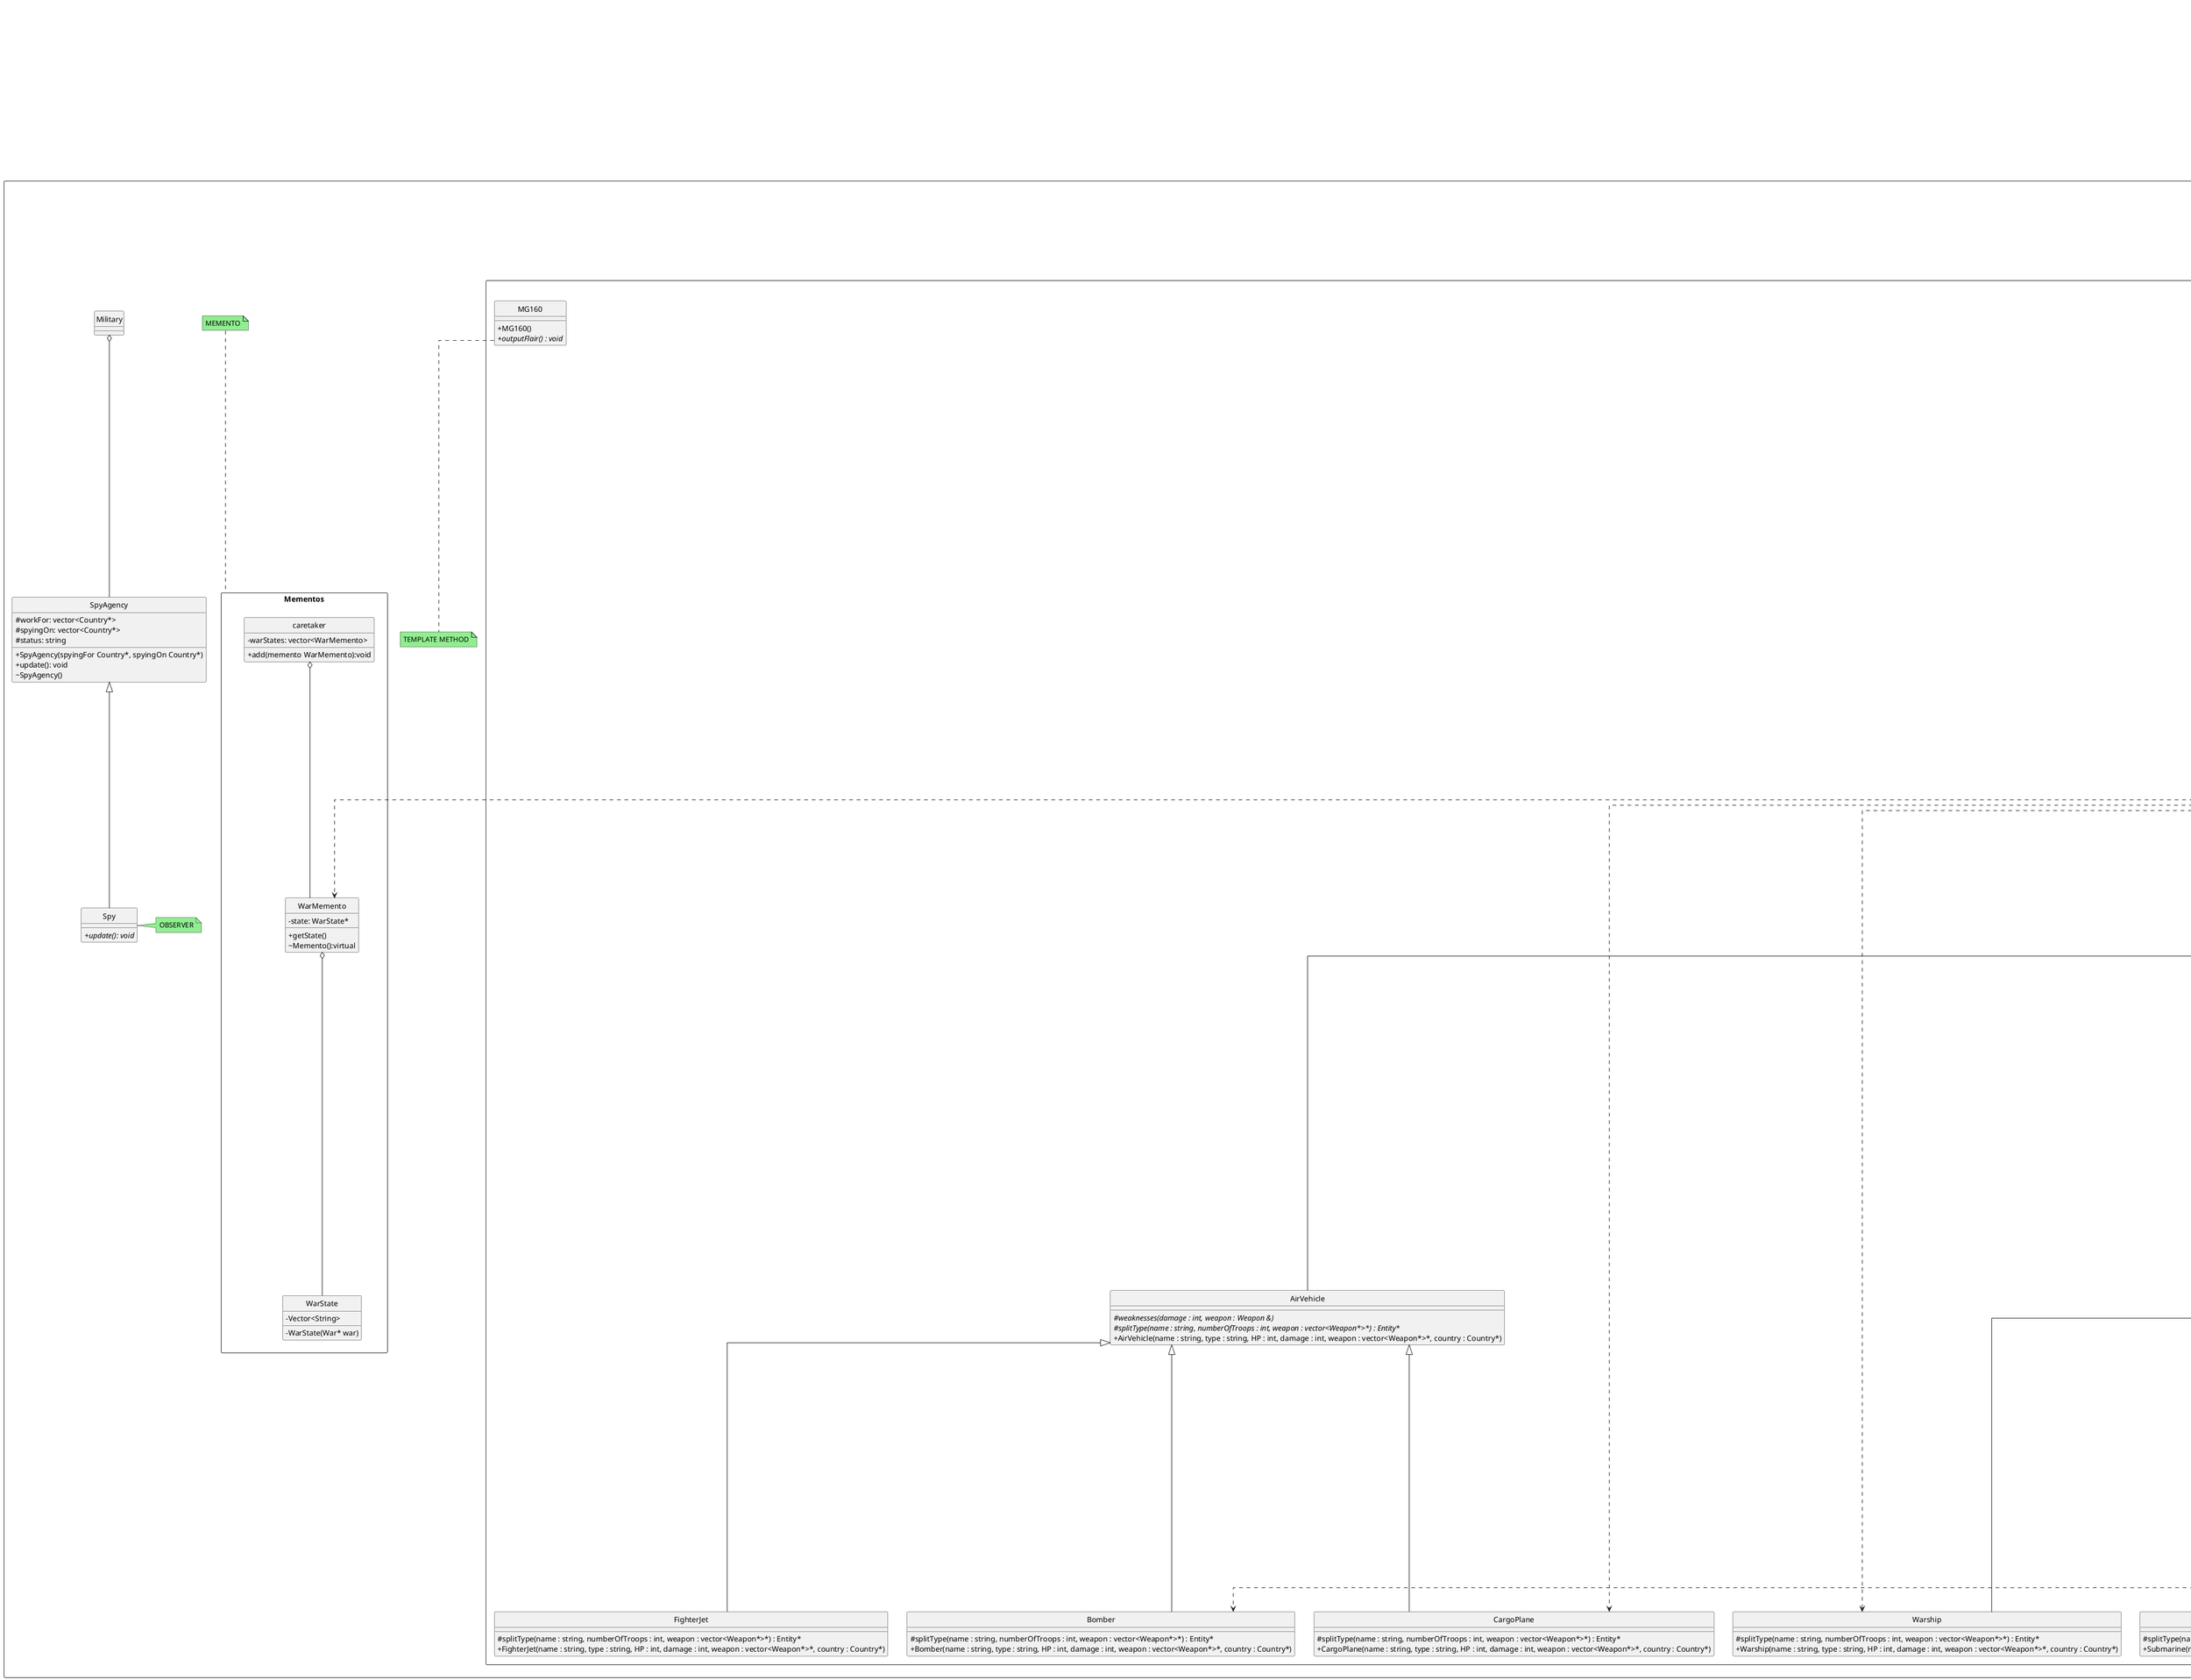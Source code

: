 !include <font-awesome/common>
@startuml Rhodey Class Diagram
skinparam classAttributeIconSize 0
title Rhodey War Simulator
hide circle
skinparam linetype ortho

' ===== CLASSES =====

rectangle UI as UI {
    class UI {
        - war : War*
        + UI(war : War*)
        + executeDispute() : void
        + render() : void
        + simSetup() : void
        + startSim() : void
    }
}
note bottom of UI #lightblue : USER INTERFACE

rectangle "AllianceGroups" {
    class Alliance {
        - name : string
        - teamA = false : bool
        - members : vector<Country *>
        - first : static int
        - enemyAlliance : Alliance*
        + Alliance(name :; string, teamA : bool)
        + add(Country* ) : void
        + print() : void
        + setEnemyAlliance(enemyAlliance : Alliance*) : void
        + getMembers() : vector<Country*>
        + isTeamA() : bool 
        + containsCountry(country : Country*) : bool
        + getAllianceNames() : vector<Country*>
        + getMemberModuloSize(modIndex) : Country*
        + getIthCountry(index : int) : Country*
        + getEnemyAlliance() : Alliance*
        + numCountries() : int
    }

    class Country {
        - map : Map*
        - name : string
        - strategy : BattleStrategy*
        - population : int
        - economy : double
        - resources : double
        - research : double
        - aggressiveness : double
        - goalRating : double
        - numSpies : double
        - numTroops : int
        - numVehicles : int
        - numEnemyRegions : int
        + morale : double
        + Country(name : string)
        + Country(name : string, map : Map*)
        ~Country
        + getName() : string
        + takeTurn() : void
        + generatePersonalityMatrix() : void
        + generateValueMatrix() : Eigen::MatrixXd
        + generateRandomNums() : double*
        + setStrategy() : void
        + decideStrategy() : void
        + getFormattedStats() : vector<std::string>
        + getAlliance() : Alliance *
        + getCountriesBeingSpiedOn() : vector<std::pair<Country*, double>>*
        + getMorale() : double
        + getEconomy() : double
        + getPopulation() : int
        + getResearch() : double
        + getGoalRating() : double
        + getAggressiveness() : double
        + getResources() : double
        + getNumSpies() : int
        + getNumTroops() : int
        + getNumVehicles() : int
        + getNumEnemyRegions() : int
        + setMorale(morale : double) : void
        + setEconomy(economy : double) : void
        + setPopulation(population : double) : void
        + setResearch(research : double) : void
        + setGoalRating(goalRating : double) : void
        + setAggressiveness(aggressiveness : double) : void
        + setResources(resources : double) : void
        + setNumSpies(spies : double) : void
        + setNumTroops(numTroops : double) : void
        + setNumVehicles(numVehicles : double) : void
        + setNumEnemyRegions(EnemyRegions : double) : void
    }

    class Observable{
        - countriesThatAreSpyingOnMe : vector<Country*>
        - countryBeingSpiedOn : Country*
        + spyOnCountry(country : Country*) : void
        + alertSpyCountries() : void
        + recieveIntel(countryBeingSpiedOn : Country*)
    }
}

rectangle MapRegions{
    class Region {
        - name: string
        - uuid : UUID
        - coords : MapCoords
        - possessor : Country*
        + Region(possessor : Country*)
        + Region(name : string, xCoord : int, yCoord : int, possessor : Country*)
        + Region(xCoord : int, yCoord : int, possessor : Country*)
        + getUUID() : UUID
        + getRegionName() : string
        + getCoords() : MapCoords
        + setRegionCoords(xCoord : int, yCoord : int) : void
        + getPossessor() : Country*
        + setPossessor(possessor : Country*) : void
    }

    class Map {
        - regions : std::map<regionUUID, Region*>
        - travelDifficultyField_allianceA : scalarField2D
        - travelDifficultyField_allianceB : scalarField2D
        - occupancyTable : OccupancyTable*
        - distToRegion(x : int, y : int, r : Region*) : static float
        - randomInitializeRegions(numRegions : int, allCountries : vector<Country*>) : void
        - recalculateTravelFields() : void 
        + numRegions = 10 : static const unsigned int
        + mapW = 100 : static const unsigned int
        + mapH = 100 : static const unsigned int
        + Map(allCountries : vector<Country*>, testing = false : bool)
        ~Map()
        + getAllAvailableRegionsForAttack(Country *) : vector<Region*>
        + getTravelFieldA() : scalarField2D
        + getTravelFieldB() : scalarField2D
        + getRegionLocations() : vector<MapCoords>
        + getCurrentMapData() : MapData
        + getRegionAt(x : int, y : int) : Region*
        + getTravelDifficulty(from : MapCoords, to : MapCoords, weAreTeamA : bool) : float
        + getOccupancyTable() : OccupancyTable*
        + getEnemyRatioInRegion(region : Region*, teamA : bool)
        + getRegionsOwnedBy(country : Country*) : vector<Region*>
        + getRegionsOwnedBy(teamA : bool) : vector<Region*>
        + getRegionWithHighestEnemyRatio(teamA : bool) : Region*
        + makeMemento() : MapMemento*
        + setMemento(mem : MapMemento*) : void
    }
}



rectangle "War " as War {

    class Simulation {
        + Simulation()
        {static} - uniqueInstance: Simulation*
        # Simulation()
        #~Simulation()
        #Simulation(Simulation &)
        #=(Simulation &) : Simulation &
        - view: UIView*
        - war: War*
        - playerName: string
        ~Simulation()

    }

    class War{
        - warPhase : WarPhase*
        - map : Map*
        - frameCount : int
        + War()
        ~ War()
        + teamA : Alliance*
        + teamB : Alliance*
        + warState : static string
        + warStateDesc : static string
        + warStateThumbnail : static vector<string>
        + warStateThumbnailFrameCount : static int
        + warStateThumbnailColor : static ftxui::Color
        + step() : void
        + onEvent(e : ftxui::Event) : bool
        + transitionTo(warPhase : WarPhase*);
        + addCountryToSideA(country : Country*)
        + addCountryToSideB(country : Country*)
        + getSideCountryIsOn(country : Country*)
        + getAllCountries() : vector<Country*>
        + changeState() : void
        + start() : void
        + isOver() : bool
        + getMap() : Map*
    }



    class WarPhases {
        {abstract} + handleWarChange(war : War*) : void
        {abstract} + getCurrentWarState() : string
        + thumbnail : string
        + warPhase : phase
    }

    class Dispute {
        + Dispute()
        + handleWarChange(war : War*) : void
        + getCurrentWarState() : string
    }

    class Conflict {
        + Conflict()
        + handleWarChange(war : War*) : void
        + getCurrentWarState() : string
    }

    class Hostilities {
        + Hostilities()
        + handleWarChange(war : War*) : void
        + getCurrentWarState() : string
    }

    class PostWar {
        + PostWar()
        + handleWarChange(war : War*) : void
        + getCurrentWarState() : string
    }

    class DisputeSettled {
        + DisputeSettled()
        + handleWarChange(war : War*) : void
        + getCurrentWarState() : string
    }
    note bottom #lightgreen : STATE
}
note top of War #lightgreen : SINGLETON



rectangle Spies {

    class SpyAgency {
        # workFor: vector<Country*>
        # spyingOn: vector<Country*>
        # status: string
        + SpyAgency(spyingFor Country*, spyingOn Country*)
        + update(): void
        ~SpyAgency()
    }

    class Spy {
        {abstract} + update(): void
    }
    note right #lightgreen : OBSERVER






'==== Factory method ===='
rectangle "Factories" {
class UnitFactory{
    # name: string
    # num: int
    # _con : Country*
    # w1 : vector<Weapon*>*
    # w2 : vector<Weapon*>*
    # w3 : vector<Weapon*>*
    # w4 : vector<Weapon*>*
    # w5 : vector<Weapon*>*
    # w6 : vector<Weapon*>*
    # e : Entity*
    ~ unitFactory()
    + {abstract} makeUnit(name : string, int : num, weapons : vector<Weapon*>*): Entity*

}

class VehicleFactory {
    + VehicleFactory(name : string, int : num, vehicle : VehicleType, con : Country*)
    ~ VehicleFactory()
    + makeUnit(): Entity*
}

class TroopFactory {
    + TroopFactory(name : string, int : num, con : Country*)
    ~ TruckFactory()
    + makeUnit(): Entity*
}

enum VehicleType {
    <<enumeration>>
    Truck
    Tank
    Carrier
    CargoShip
    Warship
    Submarine
    FighterJet
    Bomber
    CargoPlane
}

enum WeaponType {
    <<enumeration>>
    Bazooka
    Sniper
    Sniper50
    Pistol
    AR
    SMG
    DualBuretter
    Ak47
    Bomb
    Cannon
    Torpedo
    Missile
    MG160
}
}
note bottom #lightgreen : ABSTRACT FACTORY

class Battle {
- country: Country*
- Region: Region*
- attackingForces: Forces**
- defendingForces: Forces**
+ Battle(Forces~**, Forces~**, Region*, Country*)
+ start(): void
+ end(): void
~Battle()
}


'==== Entities ===='
rectangle "Entities" {

class Entity {
    # name: string
    # type : string
    # bool defending
    # hp: int
    # dmg: int
    # weapons : vector<Weapon*>*
    # terrainHandling : int
    # uuid : UUID
    # country : Country*
    # getAndSetDefense();
    {abstract} # splitType(name : string, numberOfTroops : int, weapon : vector<Weapon*>*) : Entity*
    {abstract} # weaknesses(damage : int, weapon : Weapon &)
    + Entity(name : string, type : string, HP : int, damage : int, weapon : vector<Weapon*>*, country : Country*)
    {abstract} ~ Entity()
    {abstract} + getCarryingCapacity() : int
    {abstract} + getTerrainHandling() : int
    + attack(defender : Entity &) : void
    + assignWeapon(weapon : Weapon &) : void
    + update() : void
    + getWeapon() : vector<Weapon*>*
    + getAmount() : int
    + getCountry() : COuntry *
    + getDefenseStatus() : bool
    + getName() : string
    + getUUID() : UUID
    + getType() : string
    + split(numberOfEntities : int) : Entity*
    + absorb(entity : Entity*) : void
}
note bottom #lightgreen : PROTOTYPE

class Vehicle {
    # capacity: int
    {abstract} # splitType(name : string, numberOfTroops : int, weapon : vector<Weapon*>*) : Entity*
    + Vehicle(name : string, type : string, HP : int, damage : int, weapon : vector<Weapon*>*, country : Country*)
    + getCarryingCapacity() : int
    + getTerrainHandling() : int
}

class GroundVehicle {
    {abstract} # weaknesses(damage : int, weapon : Weapon &)
    {abstract} # splitType(name : string, numberOfTroops : int, weapon : vector<Weapon*>*) : Entity*
    + GroundVehicle(name : string, type : string, HP : int, damage : int, weapon : vector<Weapon*>*, country : Country*)
}

class Truck {
    # splitType(name : string, numberOfTroops : int, weapon : vector<Weapon*>*) : Entity*
    + Truck(name : string, type : string, HP : int, damage : int, weapon : vector<Weapon*>*, country : Country*)
}

class Tank {
    # splitType(name : string, numberOfTroops : int, weapon : vector<Weapon*>*) : Entity*
    + Tank(name : string, type : string, HP : int, damage : int, weapon : vector<Weapon*>*, country : Country*)
}

class AirVehicle {
    {abstract} # weaknesses(damage : int, weapon : Weapon &)
    {abstract} # splitType(name : string, numberOfTroops : int, weapon : vector<Weapon*>*) : Entity*
    + AirVehicle(name : string, type : string, HP : int, damage : int, weapon : vector<Weapon*>*, country : Country*)
}

class FighterJet {
    # splitType(name : string, numberOfTroops : int, weapon : vector<Weapon*>*) : Entity*
    + FighterJet(name : string, type : string, HP : int, damage : int, weapon : vector<Weapon*>*, country : Country*)
}

class Bomber {
    # splitType(name : string, numberOfTroops : int, weapon : vector<Weapon*>*) : Entity*
    + Bomber(name : string, type : string, HP : int, damage : int, weapon : vector<Weapon*>*, country : Country*)
}

class CargoPlane {
    # splitType(name : string, numberOfTroops : int, weapon : vector<Weapon*>*) : Entity*
    + CargoPlane(name : string, type : string, HP : int, damage : int, weapon : vector<Weapon*>*, country : Country*)
}

class WaterVehicle {
    {abstract} # weaknesses(damage : int, weapon : Weapon &)
    {abstract} # splitType(name : string, numberOfTroops : int, weapon : vector<Weapon*>*) : Entity*
    + WaterVehicle(name : string, type : string, HP : int, damage : int, weapon : vector<Weapon*>*, country : Country*)
}

class CargoShip {
    # splitType(name : string, numberOfTroops : int, weapon : vector<Weapon*>*) : Entity*
    + class CargoShip(name : string, type : string, HP : int, damage : int, weapon : vector<Weapon*>*, country : Country*)
}

class Warship {
    # splitType(name : string, numberOfTroops : int, weapon : vector<Weapon*>*) : Entity*
    + Warship(name : string, type : string, HP : int, damage : int, weapon : vector<Weapon*>*, country : Country*)
}

class Submarine {
    # splitType(name : string, numberOfTroops : int, weapon : vector<Weapon*>*) : Entity*
    + Submarine(name : string, type : string, HP : int, damage : int, weapon : vector<Weapon*>*, country : Country*)
}

class Carrier {
    # splitType(name : string, numberOfTroops : int, weapon : vector<Weapon*>*) : Entity*
    + Submarine(name : string, type : string, HP : int, damage : int, weapon : vector<Weapon*>*, country : Country*)
}

class Troop {
    {abstract} # weaknesses(damage : int, weapon : Weapon &)
    {abstract} # splitType(name : string, numberOfTroops : int, weapon : vector<Weapon*>*) : Entity*
    + Troop(name : string, numberOfTroops : int, weapon vector<Weapon*>*, country* Country)
    {abstract} + getCarryingCapacity() : int
    {abstract} + getTerrainHandling() : int
}

class Weapon {
    # weaponName : string
    # damage : int
    # WeaponType : WEAPON_TYPE
    + Weapon(damage : int, weaponName : string)
    {abstract} ~Weapon()
    + getDamage() : int
    + getType() : WEAPON_TYPE
    + getName() : string
    {abstract} + outputFlair() : void 
}

class Bazooka{ 
    + Bazooka()
    {abstract} + outputFlair() : void
}
class Sniper{ 
    + Sniper()
    {abstract} + outputFlair() : void
}
class Sniper50{ 
    + Sniper50()
    {abstract} + outputFlair() : void
}
class Pistol{ 
    + Pistol()
    {abstract} + outputFlair() : void
} 
class AR{ 
    + AR()
    {abstract} + outputFlair() : void
}
class SMG{ 
    + SMG()
    {abstract} + outputFlair() : void
}
class DualBurette{ 
    + DualBurette()
    {abstract} + outputFlair() : void
}
class AK47{ 
    + AK47()
    {abstract} + outputFlair() : void
}
class Torpedo{ 
    + Torpedo()
    {abstract} + outputFlair() : void
}
class Missile{ 
    + Missile()
    {abstract} + outputFlair() : void
}
class Bomb{ 
    + Bomb()
    {abstract} + outputFlair() : void
}
class Cannon{ 
    + Cannon()
    {abstract} + outputFlair() : void
}
class MG160{ 
    + MG160()
    {abstract} + outputFlair() : void
}




}
note bottom #lightgreen : TEMPLATE METHOD


'==== Different strategy states ===='
rectangle "Strategy States" as StratStates {
class BattleStrategy {
    # uf : TroopFactory*
    # vf : VehicelFactory*
    # _con : Country*
    {abstract} + warAlgorithm(enum : int)
    {abstract} ~BatttleStrategy
}

class DefensiveStrategy {
    - def : enum
    - friendlyRegion : Region*
    - enemyRegion : Region*
    - _name : string
    - num : int
    + DefensiveStrategy()
    ~ DefensiveStrategy()
    + warAlgorithm(def : int)
    + redistributeTroops(): void
    + recruitTroops(): void
    + setNameNumCont(name : string, num : int, con : Country *): void
    + setDef(def : enum) : void
    + setFriendlyRegion(friendlyRegion : Region*): void
    + setEnemyRegion(friendlyRegion : Region*): void
}

class OffensiveStrategy {
    - off : enum
    - friendlyRegion : Region*
    - enemyRegion : Region*
    + OffensiveStrategy()
    ~ OffensiveStrategy()
    + warAlgorithm(def : int)
    + redistributeTroops(): void
    + attack(): void
    + setFriendlyRegion(friendlyRegion : Region*): void
    + setEnemyRegion(friendlyRegion : Region*): void
}

class ResearchStrategy {
    - rad : enum
    - country : Country*
    + ResearchStrategy()
    ~ ResearchStrategy()
    + warAlgorithm(rad : int)
    + developResources(): void
    + developEconomy(): void
    + research(): void
    + setCountry(country : Country*): void
}

class PrepareStrategy {
    - prep : enum
    - friendlyRegion : Region*
    - enemyRegion : Region*
    - _name : string
    - _num : int
    - _veh : enum
    + PrepareStrategy()
    ~ PrepareStrategy()
    + warAlgorithm(prep : int)
    + recruitTroops(): void
    + buildVehicles(): void
    + setFriendlyRegion(friendlyRegion : Region*): void
    + setEnemyRegion(friendlyRegion : Region*): void
    + setNameNumCont(name : string, num : int, con : Country *): void
    + setVehicle(name : string, num : int, con : Country *, con : enum): void
}

class DiplomacyStrategy{
    - dip : enum
    - myCountry : Country*
    - enemyCountry : COuntry*
    + DiplomacyStrategy()
    ~ DiplomacyStrategy
    + warAlgorithm(dip : int)
    + proposeTreaty(): void
    + surrender(): void
    + setMyCountry(myCountry : Country*) : void
    + setEnemyCoutnry(enemyCountry : Country*) : void
}
}
note right of StratStates #lightgreen : STRATEGY




rectangle "Mementos" as Mementos {
class WarMemento{
    +getState()
    -state: WarState*
    ~Memento():virtual
}
class caretaker {
    - warStates: vector<WarMemento>
    + add(memento WarMemento):void

}

class WarState {

    - Vector<String>
    - WarState(War* war)
}
}
note top of Mementos #lightgreen : MEMENTO

rectangle "Builder" as builder{
    class Narrative{
        + dispute : string
        + hostilities : string
        + postWar : string
        + disputeSettled : string
    }
    class NarrativeBuilder{
        # product : Narrative
        # pickRandom(strings : vector<string>) : string
        {abstract} + setDispute(countriesA : vector<std::string> , countriesB : vector<std::string>) : void
        {abstract} + setHostilities(countriesA : vector<std::string> , countriesB : vector<std::string>) : void
        {abstract} + setPostWar(countriesA : vector<std::string> , countriesB : vector<std::string>) : void
        {abstract} + setDisputeSettled(countriesA : vector<std::string> , countriesB : vector<std::string>) : void
        + reset : void
        + getResult() : Narrative 
    }
    class NarrativeDirector{
        - Alliance * teamA 
        - Alliance * teamB
        - executeStandardMake(builder NarrativeBuilder*)
        + NarrativeDirector(teamA : Alliance* , teamB : Alliance*)
        + makeEconomicNarrative() : Narrative
        + makeTerritorialNarrative() : Narrative
        + makeRevengeNarrative() : Narrative
        + makeReligiouslNarrative() : Narrative
        + makePoliticalNarrative() : Narrative
    }

    class EconomicNarrativeBuilder{
        + setDispute(countriesA : vector<std::string>, countriesB : vector<std::string>) : void
        + setHostilities(countriesA : vector<std::string>, countriesB : vector<std::string>) : void
        + setPostWar(countriesA : vector<std::string>, countriesB : vector<std::string>) : void
        + setDisputeSettled(countriesA : vector<std::string>, countriesB : vector<std::string>) : void
    }
    class TerrorialNarrativeBuilder{
        + setDispute(countriesA : vector<std::string>, countriesB : vector<std::string>) : void
        + setHostilities(countriesA : vector<std::string>, countriesB : vector<std::string>) : void
        + setPostWar(countriesA : vector<std::string>, countriesB : vector<std::string>) : void
        + setDisputeSettled(countriesA : vector<std::string>, countriesB : vector<std::string>) : void
    }
    class ReligiousNarrativeBuilder{
        + setDispute(countriesA : vector<std::string>, countriesB : vector<std::string>) : void
        + setHostilities(countriesA : vector<std::string>, countriesB : vector<std::string>) : void
        + setPostWar(countriesA : vector<std::string>, countriesB : vector<std::string>) : void
        + setDisputeSettled(countriesA : vector<std::string>, countriesB : vector<std::string>) : void
    }
    class PoliticalNarrativeBuilder{
        + setDispute(countriesA : vector<std::string>, countriesB : vector<std::string>) : void
        + setHostilities(countriesA : vector<std::string>, countriesB : vector<std::string>) : void
        + setPostWar(countriesA : vector<std::string>, countriesB : vector<std::string>) : void
        + setDisputeSettled(countriesA : vector<std::string>, countriesB : vector<std::string>) : void
    }
    class RevengeNarrativeBuilder{
        + setDispute(countriesA : vector<std::string>, countriesB : vector<std::string>) : void
        + setHostilities(countriesA : vector<std::string>, countriesB : vector<std::string>) : void
        + setPostWar(countriesA : vector<std::string>, countriesB : vector<std::string>) : void
        + setDisputeSettled(countriesA : vector<std::string>, countriesB : vector<std::string>) : void
    }
}
' ===== RELATIONSHIPS =====
Simulation o- War
Simulation o- Simulation

NarrativeBuilder <|-- EconomicNarrativeBuilder
NarrativeBuilder <|-- TerrorialNarrativeBuilder
NarrativeBuilder <|-- ReligiousNarrativeBuilder
NarrativeBuilder <|-- PoliticalNarrativeBuilder
NarrativeBuilder <|-- RevengeNarrativeBuilder
Narrative o- NarrativeBuilder
NarrativeBuilder o- NarrativeDirector

Entity o- Weapon
Entity <|-- Troop
Entity <|-- Vehicle
Vehicle <|-- GroundVehicle
Vehicle <|-- AirVehicle
Vehicle <|-- WaterVehicle
GroundVehicle <|-- Truck
GroundVehicle <|-- Tank
AirVehicle <|-- FighterJet
AirVehicle <|-- Bomber
AirVehicle <|-- CargoPlane
WaterVehicle <|-- CargoShip
WaterVehicle <|-- Warship
WaterVehicle <|-- Submarine
WaterVehicle <|-- Carrier


UnitFactory <|-- VehicleFactory
UnitFactory <|-- TroopFactory
VehicleFactory ..> Truck : <<instantiates>>
VehicleFactory ..> Tank : <<instantiates>>
VehicleFactory ..> Warship : <<instantiates>>
VehicleFactory ..> Submarine : <<instantiates>>
VehicleFactory ..> Carrier : <<instantiates>>
VehicleFactory ..> CargoShip : <<instantiates>>
VehicleFactory ..> Bomber : <<instantiates>>
VehicleFactory ..> CargoPlane : <<instantiates>>
TroopFactory   ..> Troop : <<instantiates>>
DefensiveStrategy ..> TroopFactory : <<instantiates>>
PrepareStrategy ..> TroopFactory : <<instantiates>>
PrepareStrategy ..> VehicleFactory : <<instantiates>>

War ..> WarMemento
caretaker o-- WarMemento
WarMemento o-- WarState

Forces o-- Entity

Country o-- VehicleFactory
Country o-- TroopFactory

Battle o-- Country

SpyAgency <|-- Spy
Military o-- SpyAgency

Alliance <|-- Country
War o-- Alliance
BattleStrategy o-- Country
DefensiveStrategy <|-- BattleStrategy
OffensiveStrategy <|-- BattleStrategy
ResearchStrategy <|-- BattleStrategy
PrepareStrategy <|-- BattleStrategy
DiplomacyStrategy <|-- BattleStrategy

Dispute <|-- WarPhases
Conflict <|-- WarPhases
Hostilities <|-- WarPhases
PostWar <|-- WarPhases
DisputeSettled <|-- WarPhases

War o-l- WarPhases
WarPhases o- War
War o-- Battle

War o-- Map
Map o-- Region
Region o-- Country
Region o-- Forces
Battle o-- Region
' UI Model View Controller
UIView -u-o UIController
UIController -d-o UIView
UIController -r-o Simulation
Simulation -r-o UIView

Bazooka <|-- Weapon
Sniper <|-- Weapon
Sniper50 <|-- Weapon
Pistol <|-- Weapon
AR <|-- Weapon
SMG <|-- Weapon
DualBurette <|-- Weapon
AK47 <|-- Weapon
Torpedo <|-- Weapon
Missile <|-- Weapon
Bomb <|-- Weapon
Cannon <|-- Weapon
Mg160 <|-- Weapon

@enduml